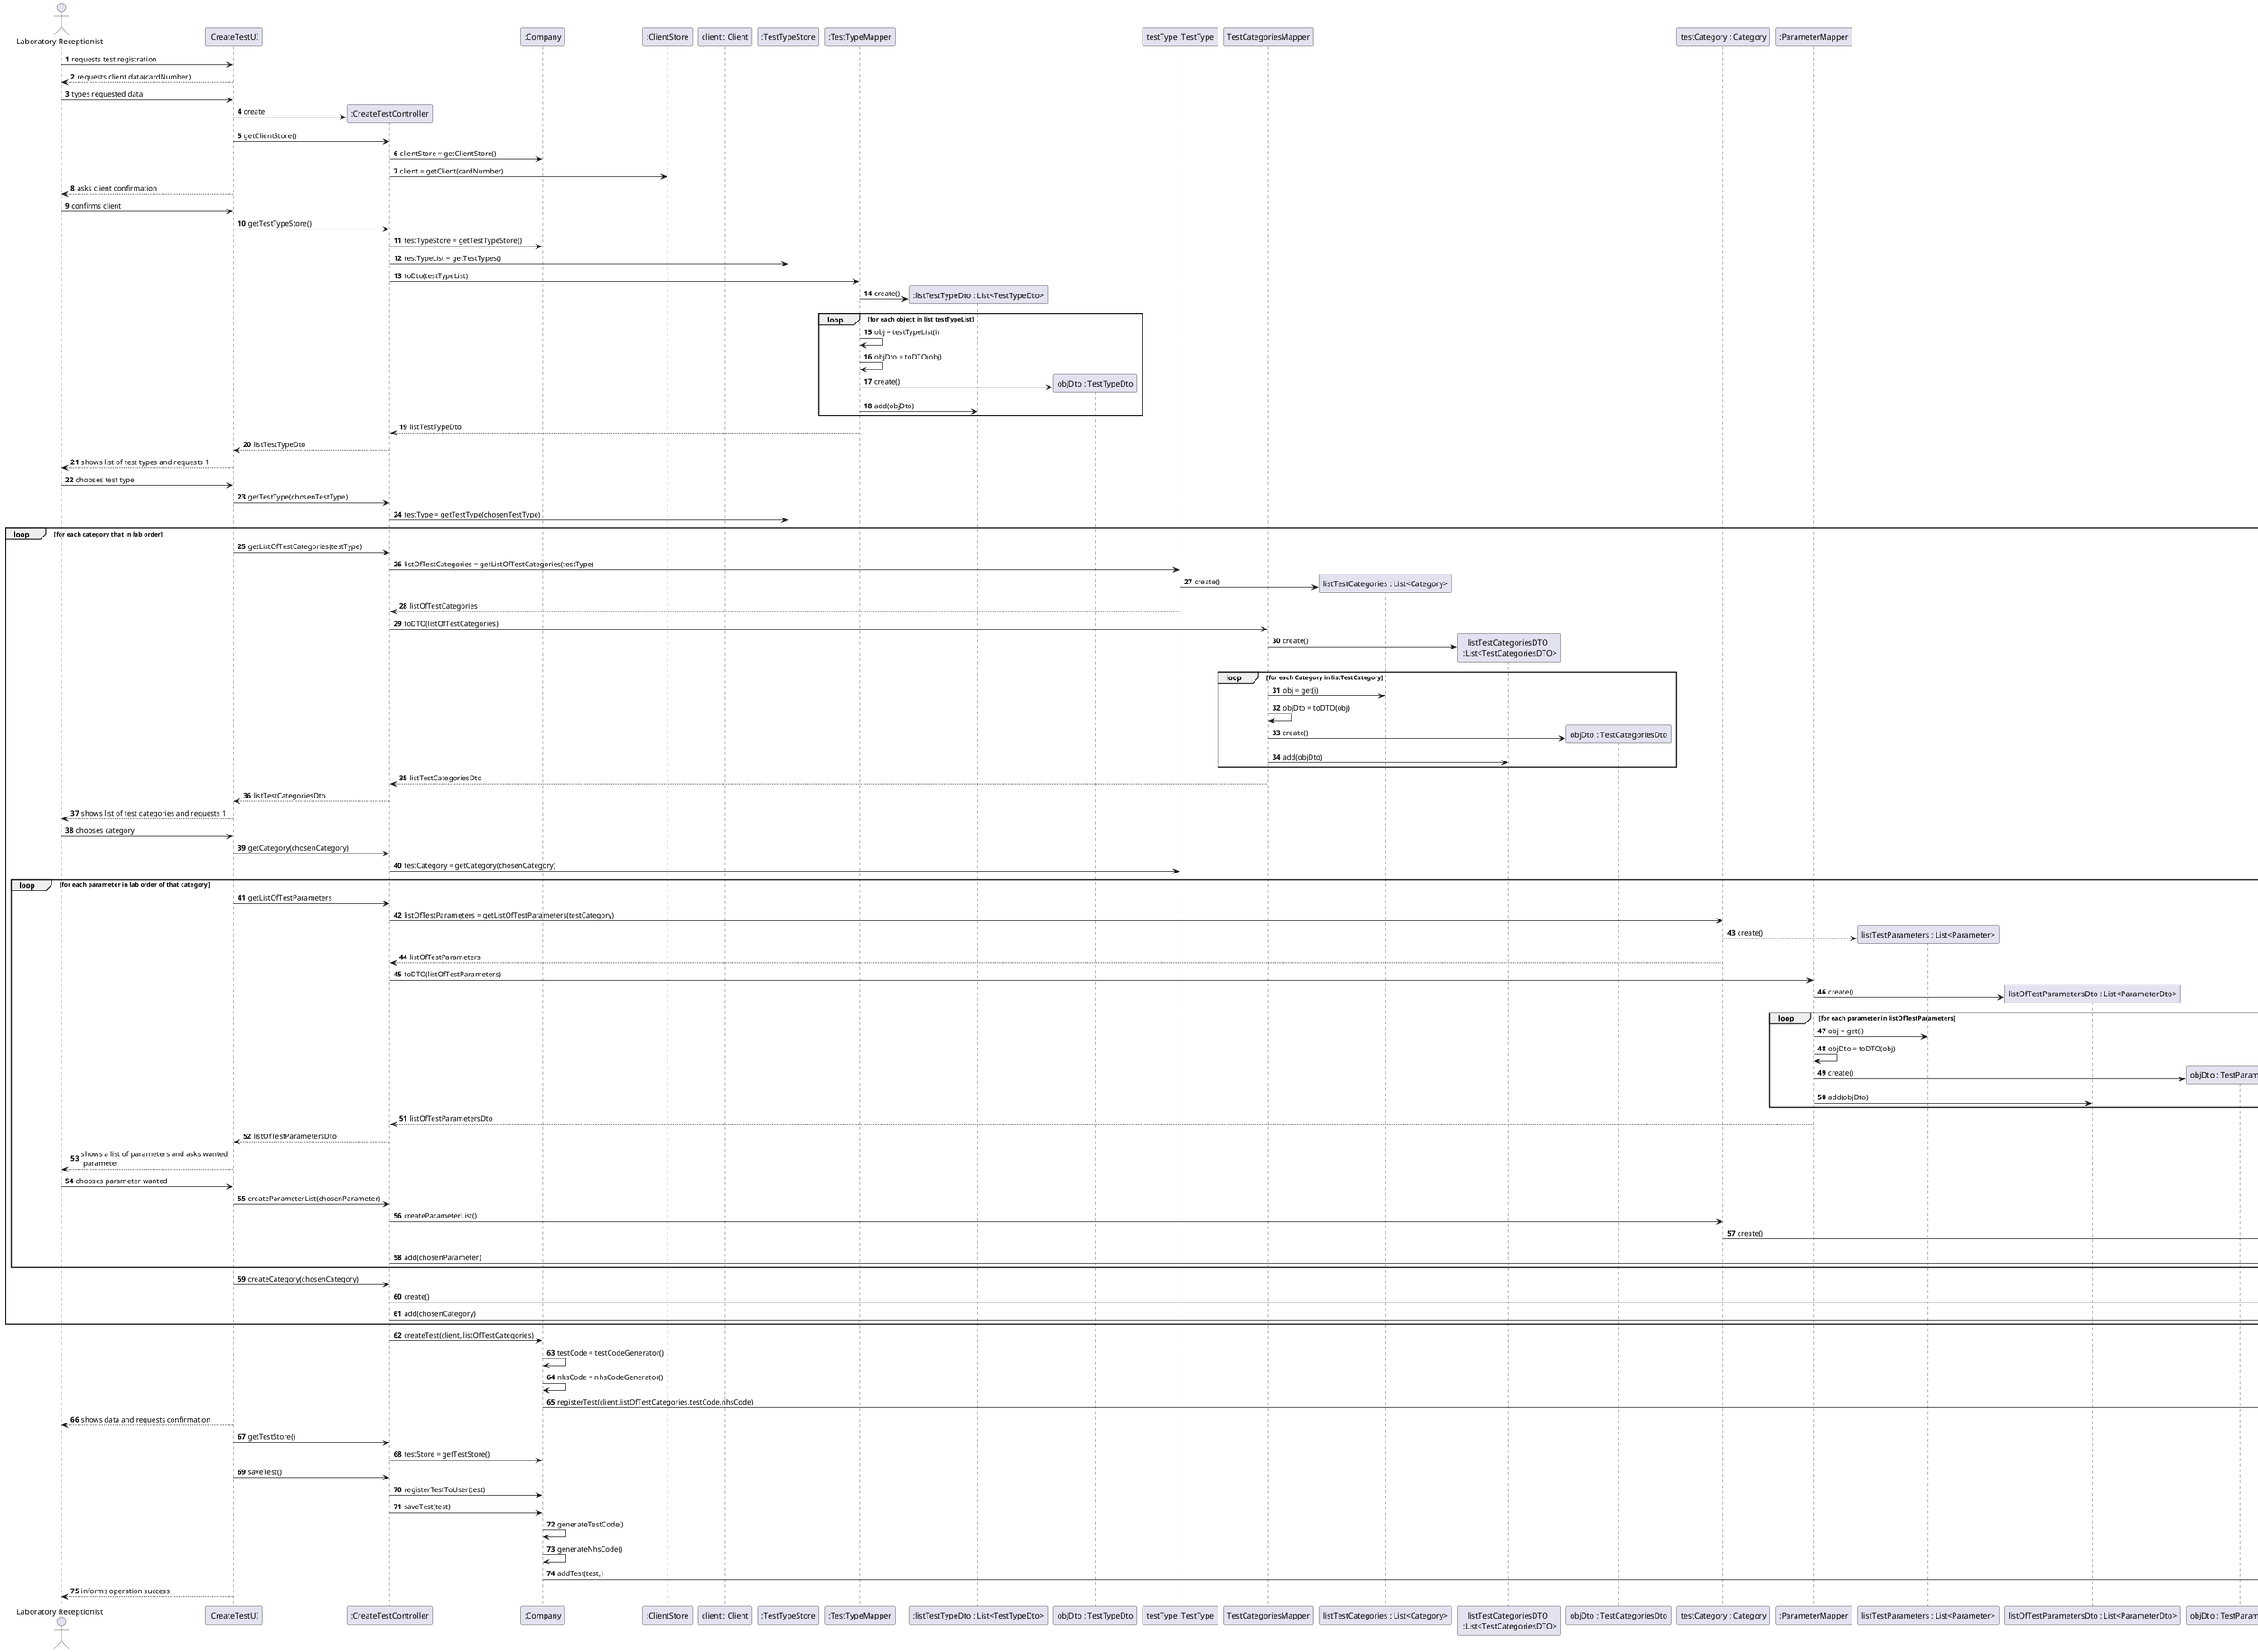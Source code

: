 @startuml
autonumber
actor "Laboratory Receptionist" as LR
participant ":CreateTestUI" as ui
participant ":CreateTestController" as ctrl
participant ":Company" as cm
participant ":ClientStore" as ct
participant "client : Client" as client
participant ":TestTypeStore" as tts
participant ":TestTypeMapper" as ttMapper
participant ":listTestTypeDto : List<TestTypeDto>" as ttDto
participant "objDto : TestTypeDto" as TTobjDto
participant "testType :TestType" as tt
participant "TestCategoriesMapper" as tcm
participant "listTestCategories : List<Category>" as ltc
participant "listTestCategoriesDTO \n :List<TestCategoriesDTO>" as ltcDto
participant "objDto : TestCategoriesDto" as tcdto
participant "testCategory : Category" as cat
participant ":ParameterMapper" as parM
participant "listTestParameters : List<Parameter>" as listPar
participant "listOfTestParametersDto : List<ParameterDto>" as listParDto
participant "objDto : TestParametersDto" as parDto
participant "listParametersOfCategory : List<Parameter>" as listPar2
participant "listCategoriesOfTest : List<Category>" as listCategories
participant ":ClientTest" as clientTest



LR -> ui : requests test registration
ui --> LR : requests client data(cardNumber)
LR -> ui : types requested data
create ctrl
ui -> ctrl : create
ui -> ctrl : getClientStore()
ctrl -> cm : clientStore = getClientStore()
ctrl -> ct : client = getClient(cardNumber)
ui --> LR : asks client confirmation
LR -> ui: confirms client
ui -> ctrl : getTestTypeStore()
ctrl -> cm : testTypeStore = getTestTypeStore()
ctrl -> tts : testTypeList = getTestTypes()
ctrl -> ttMapper : toDto(testTypeList)
create ttDto
ttMapper -> ttDto : create()
loop for each object in list testTypeList
ttMapper -> ttMapper : obj = testTypeList(i)
ttMapper -> ttMapper : objDto = toDTO(obj)
create TTobjDto
ttMapper -> TTobjDto : create()
ttMapper -> ttDto : add(objDto)
end loop
ttMapper --> ctrl : listTestTypeDto
ctrl --> ui : listTestTypeDto
ui --> LR : shows list of test types and requests 1
LR -> ui : chooses test type
ui -> ctrl : getTestType(chosenTestType)
ctrl -> tts : testType = getTestType(chosenTestType)
loop for each category that in lab order
ui -> ctrl : getListOfTestCategories(testType)
ctrl -> tt : listOfTestCategories = getListOfTestCategories(testType)
create ltc
tt -> ltc : create()
tt --> ctrl : listOfTestCategories
ctrl -> tcm : toDTO(listOfTestCategories)
create ltcDto
tcm -> ltcDto : create()
loop for each Category in listTestCategory
tcm ->  ltc :  obj = get(i)
tcm -> tcm : objDto = toDTO(obj)
create tcdto
tcm -> tcdto : create()
tcm -> ltcDto : add(objDto)
end loop
tcm --> ctrl : listTestCategoriesDto
ctrl --> ui : listTestCategoriesDto
ui --> LR : shows list of test categories and requests 1
LR -> ui : chooses category
ui-> ctrl : getCategory(chosenCategory)
ctrl -> tt : testCategory = getCategory(chosenCategory)
loop for each parameter in lab order of that category
ui-> ctrl : getListOfTestParameters
ctrl -> cat : listOfTestParameters = getListOfTestParameters(testCategory)
create listPar
cat --> listPar : create()
cat --> ctrl : listOfTestParameters
ctrl -> parM : toDTO(listOfTestParameters)
create listParDto
parM -> listParDto : create()
loop for each parameter in listOfTestParameters
parM -> listPar : obj = get(i)
parM -> parM : objDto = toDTO(obj)
create parDto
parM -> parDto : create()
parM -> listParDto : add(objDto)
end loop
parM --> ctrl : listOfTestParametersDto
ctrl --> ui : listOfTestParametersDto
ui --> LR : shows a list of parameters and asks wanted \n parameter
LR -> ui : chooses parameter wanted
ui -> ctrl : createParameterList(chosenParameter)
ctrl -> cat : createParameterList()
create listPar2
cat-> listPar2 :create()
ctrl -> listPar2 : add(chosenParameter)
end loop
ui -> ctrl : createCategory(chosenCategory)
ctrl -> listCategories : create()
ctrl -> listCategories : add(chosenCategory)
end loop
ctrl -> cm : createTest(client, listOfTestCategories)
cm -> cm : testCode = testCodeGenerator()
cm -> cm : nhsCode = nhsCodeGenerator()
cm -> "testStore :TestStore" : registerTest(client,listOfTestCategories,testCode,nhsCode)
ui --> LR : shows data and requests confirmation
ui -> ctrl : getTestStore()
ctrl -> cm : testStore = getTestStore()
ui -> ctrl : saveTest()
ctrl -> cm : registerTestToUser(test)
ctrl -> cm : saveTest(test)
cm -> cm : generateTestCode()
cm -> cm : generateNhsCode()
cm -> "testStore :TestStore" : addTest(test,)
ui --> LR : informs operation success




@enduml